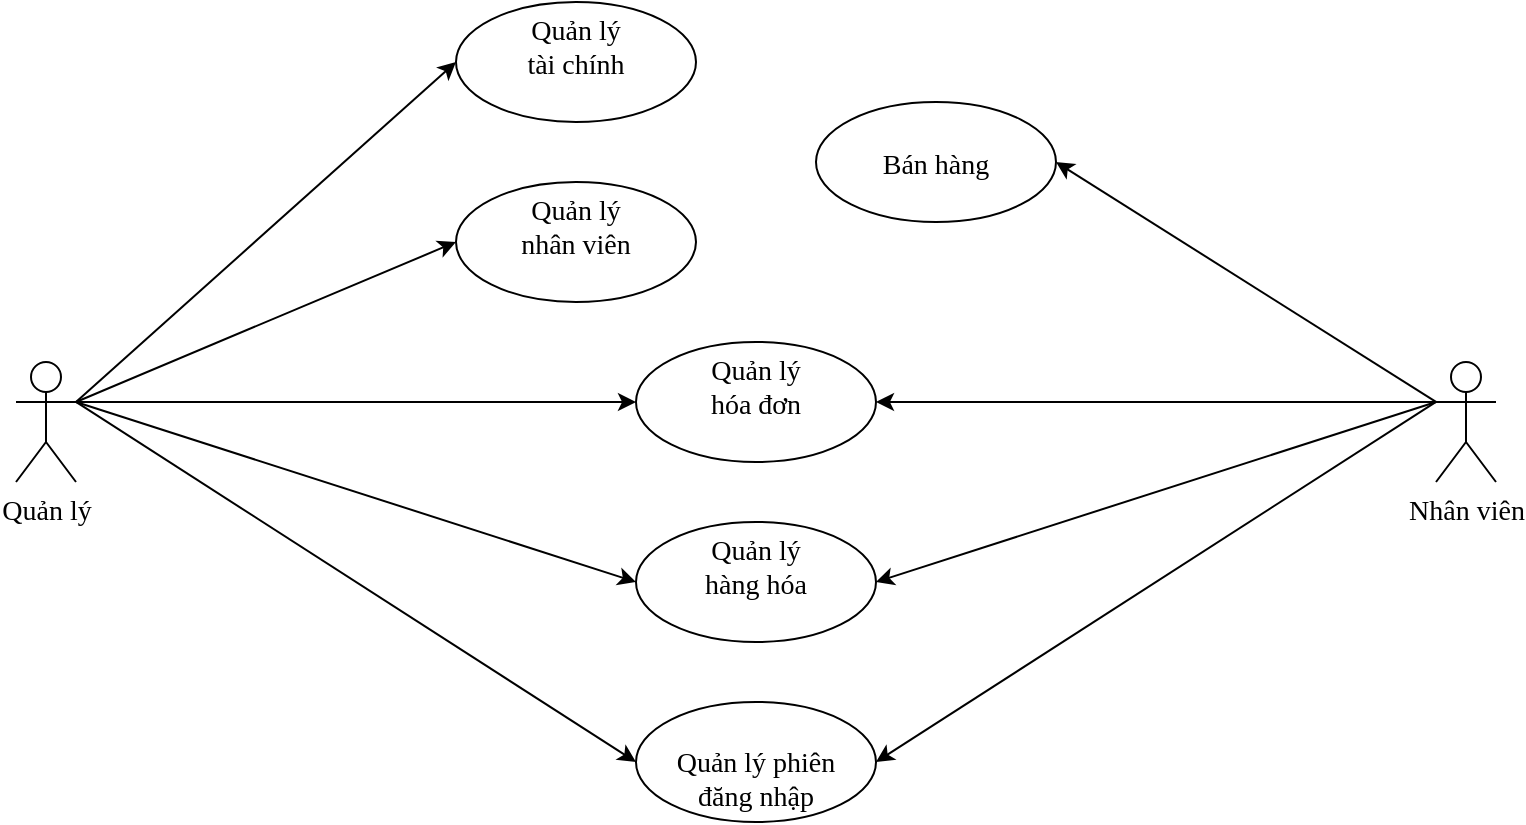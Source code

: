 <mxfile version="24.3.1" type="github" pages="7">
  <diagram id="5OeEsbHkJJ296qzPiqTJ" name="Use case Tổng quát">
    <mxGraphModel dx="954" dy="1040" grid="0" gridSize="10" guides="1" tooltips="1" connect="1" arrows="1" fold="1" page="0" pageScale="1" pageWidth="827" pageHeight="1169" math="0" shadow="0">
      <root>
        <mxCell id="0" />
        <mxCell id="1" parent="0" />
        <mxCell id="Zg1rHyeSNmzAEqDUTY2M-1" value="&lt;br style=&quot;font-size: 14px;&quot;&gt;Quản lý phiên&lt;br style=&quot;font-size: 14px;&quot;&gt;đăng nhập" style="ellipse;whiteSpace=wrap;html=1;fontSize=14;fontFamily=Times New Roman;verticalAlign=top;strokeWidth=1;align=center;spacingTop=-1;" vertex="1" parent="1">
          <mxGeometry x="320" y="80" width="120" height="60" as="geometry" />
        </mxCell>
        <mxCell id="Zg1rHyeSNmzAEqDUTY2M-2" value="Quản lý&lt;br style=&quot;font-size: 14px;&quot;&gt;" style="shape=umlActor;verticalLabelPosition=bottom;verticalAlign=top;html=1;outlineConnect=0;fontFamily=Times New Roman;fontSize=14;strokeWidth=1;" vertex="1" parent="1">
          <mxGeometry x="10" y="-90" width="30" height="60" as="geometry" />
        </mxCell>
        <mxCell id="Zg1rHyeSNmzAEqDUTY2M-3" value="Quản lý&lt;br style=&quot;font-size: 14px;&quot;&gt;nhân viên" style="ellipse;whiteSpace=wrap;html=1;fontSize=14;fontFamily=Times New Roman;verticalAlign=top;strokeWidth=1;" vertex="1" parent="1">
          <mxGeometry x="230" y="-180" width="120" height="60" as="geometry" />
        </mxCell>
        <mxCell id="Zg1rHyeSNmzAEqDUTY2M-4" value="Quản lý&lt;br style=&quot;font-size: 14px;&quot;&gt;hàng hóa" style="ellipse;whiteSpace=wrap;html=1;fontSize=14;fontFamily=Times New Roman;verticalAlign=top;strokeWidth=1;" vertex="1" parent="1">
          <mxGeometry x="320" y="-10" width="120" height="60" as="geometry" />
        </mxCell>
        <mxCell id="Zg1rHyeSNmzAEqDUTY2M-5" value="Nhân viên" style="shape=umlActor;verticalLabelPosition=bottom;verticalAlign=top;html=1;outlineConnect=0;fontFamily=Times New Roman;fontSize=14;strokeWidth=1;" vertex="1" parent="1">
          <mxGeometry x="720" y="-90" width="30" height="60" as="geometry" />
        </mxCell>
        <mxCell id="Zg1rHyeSNmzAEqDUTY2M-6" value="Quản lý&lt;br style=&quot;font-size: 14px;&quot;&gt;tài chính&lt;br style=&quot;font-size: 14px;&quot;&gt;" style="ellipse;whiteSpace=wrap;html=1;fontSize=14;fontFamily=Times New Roman;verticalAlign=top;strokeWidth=1;" vertex="1" parent="1">
          <mxGeometry x="230" y="-270" width="120" height="60" as="geometry" />
        </mxCell>
        <mxCell id="Zg1rHyeSNmzAEqDUTY2M-7" value="Quản lý &lt;br style=&quot;font-size: 14px;&quot;&gt;hóa đơn" style="ellipse;whiteSpace=wrap;html=1;fontSize=14;fontFamily=Times New Roman;verticalAlign=top;strokeWidth=1;" vertex="1" parent="1">
          <mxGeometry x="320" y="-100" width="120" height="60" as="geometry" />
        </mxCell>
        <mxCell id="Zg1rHyeSNmzAEqDUTY2M-8" value="&lt;br style=&quot;font-size: 14px;&quot;&gt;Bán hàng&lt;br style=&quot;font-size: 14px;&quot;&gt;" style="ellipse;whiteSpace=wrap;html=1;fontSize=14;fontFamily=Times New Roman;verticalAlign=top;strokeWidth=1;" vertex="1" parent="1">
          <mxGeometry x="410" y="-220" width="120" height="60" as="geometry" />
        </mxCell>
        <mxCell id="Zg1rHyeSNmzAEqDUTY2M-9" value="" style="endArrow=classic;html=1;rounded=0;fontSize=14;strokeWidth=1;exitX=1;exitY=0.333;exitDx=0;exitDy=0;exitPerimeter=0;entryX=0;entryY=0.5;entryDx=0;entryDy=0;" edge="1" parent="1" source="Zg1rHyeSNmzAEqDUTY2M-2" target="Zg1rHyeSNmzAEqDUTY2M-1">
          <mxGeometry width="50" height="50" relative="1" as="geometry">
            <mxPoint x="510" y="-40" as="sourcePoint" />
            <mxPoint x="560" y="-90" as="targetPoint" />
          </mxGeometry>
        </mxCell>
        <mxCell id="Zg1rHyeSNmzAEqDUTY2M-10" value="" style="endArrow=classic;html=1;rounded=0;fontSize=14;strokeWidth=1;exitX=1;exitY=0.333;exitDx=0;exitDy=0;exitPerimeter=0;entryX=0;entryY=0.5;entryDx=0;entryDy=0;" edge="1" parent="1" source="Zg1rHyeSNmzAEqDUTY2M-2" target="Zg1rHyeSNmzAEqDUTY2M-4">
          <mxGeometry width="50" height="50" relative="1" as="geometry">
            <mxPoint x="510" y="-40" as="sourcePoint" />
            <mxPoint x="560" y="-90" as="targetPoint" />
          </mxGeometry>
        </mxCell>
        <mxCell id="Zg1rHyeSNmzAEqDUTY2M-11" value="" style="endArrow=classic;html=1;rounded=0;fontSize=14;strokeWidth=1;entryX=0;entryY=0.5;entryDx=0;entryDy=0;exitX=1;exitY=0.333;exitDx=0;exitDy=0;exitPerimeter=0;" edge="1" parent="1" source="Zg1rHyeSNmzAEqDUTY2M-2" target="Zg1rHyeSNmzAEqDUTY2M-7">
          <mxGeometry width="50" height="50" relative="1" as="geometry">
            <mxPoint x="120" y="-110" as="sourcePoint" />
            <mxPoint x="330.0" y="20" as="targetPoint" />
          </mxGeometry>
        </mxCell>
        <mxCell id="Zg1rHyeSNmzAEqDUTY2M-12" value="" style="endArrow=classic;html=1;rounded=0;fontSize=14;strokeWidth=1;entryX=0;entryY=0.5;entryDx=0;entryDy=0;exitX=1;exitY=0.333;exitDx=0;exitDy=0;exitPerimeter=0;" edge="1" parent="1" source="Zg1rHyeSNmzAEqDUTY2M-2" target="Zg1rHyeSNmzAEqDUTY2M-3">
          <mxGeometry width="50" height="50" relative="1" as="geometry">
            <mxPoint x="160" y="-170" as="sourcePoint" />
            <mxPoint x="330.0" y="-60" as="targetPoint" />
          </mxGeometry>
        </mxCell>
        <mxCell id="Zg1rHyeSNmzAEqDUTY2M-13" value="" style="endArrow=classic;html=1;rounded=0;fontSize=14;strokeWidth=1;entryX=0;entryY=0.5;entryDx=0;entryDy=0;exitX=1;exitY=0.333;exitDx=0;exitDy=0;exitPerimeter=0;" edge="1" parent="1" source="Zg1rHyeSNmzAEqDUTY2M-2" target="Zg1rHyeSNmzAEqDUTY2M-6">
          <mxGeometry width="50" height="50" relative="1" as="geometry">
            <mxPoint x="100" y="-70" as="sourcePoint" />
            <mxPoint x="340.0" y="-50" as="targetPoint" />
          </mxGeometry>
        </mxCell>
        <mxCell id="Zg1rHyeSNmzAEqDUTY2M-14" value="" style="endArrow=classic;html=1;rounded=0;fontSize=14;strokeWidth=1;entryX=1;entryY=0.5;entryDx=0;entryDy=0;exitX=0;exitY=0.333;exitDx=0;exitDy=0;exitPerimeter=0;" edge="1" parent="1" source="Zg1rHyeSNmzAEqDUTY2M-5" target="Zg1rHyeSNmzAEqDUTY2M-1">
          <mxGeometry width="50" height="50" relative="1" as="geometry">
            <mxPoint x="510" y="-40" as="sourcePoint" />
            <mxPoint x="560" y="-90" as="targetPoint" />
          </mxGeometry>
        </mxCell>
        <mxCell id="Zg1rHyeSNmzAEqDUTY2M-15" value="" style="endArrow=classic;html=1;rounded=0;fontSize=14;strokeWidth=1;entryX=1;entryY=0.5;entryDx=0;entryDy=0;exitX=0;exitY=0.333;exitDx=0;exitDy=0;exitPerimeter=0;" edge="1" parent="1" source="Zg1rHyeSNmzAEqDUTY2M-5" target="Zg1rHyeSNmzAEqDUTY2M-4">
          <mxGeometry width="50" height="50" relative="1" as="geometry">
            <mxPoint x="120" y="-50" as="sourcePoint" />
            <mxPoint x="360.0" y="-30" as="targetPoint" />
          </mxGeometry>
        </mxCell>
        <mxCell id="Zg1rHyeSNmzAEqDUTY2M-16" value="" style="endArrow=classic;html=1;rounded=0;fontSize=14;strokeWidth=1;entryX=1;entryY=0.5;entryDx=0;entryDy=0;exitX=0;exitY=0.333;exitDx=0;exitDy=0;exitPerimeter=0;" edge="1" parent="1" source="Zg1rHyeSNmzAEqDUTY2M-5" target="Zg1rHyeSNmzAEqDUTY2M-7">
          <mxGeometry width="50" height="50" relative="1" as="geometry">
            <mxPoint x="130" y="-40" as="sourcePoint" />
            <mxPoint x="370.0" y="-20" as="targetPoint" />
          </mxGeometry>
        </mxCell>
        <mxCell id="Zg1rHyeSNmzAEqDUTY2M-17" value="" style="endArrow=classic;html=1;rounded=0;fontSize=14;strokeWidth=1;entryX=1;entryY=0.5;entryDx=0;entryDy=0;exitX=0;exitY=0.333;exitDx=0;exitDy=0;exitPerimeter=0;" edge="1" parent="1" source="Zg1rHyeSNmzAEqDUTY2M-5" target="Zg1rHyeSNmzAEqDUTY2M-8">
          <mxGeometry width="50" height="50" relative="1" as="geometry">
            <mxPoint x="140" y="-30" as="sourcePoint" />
            <mxPoint x="380.0" y="-10" as="targetPoint" />
          </mxGeometry>
        </mxCell>
      </root>
    </mxGraphModel>
  </diagram>
  <diagram name="usecase đăng nhập" id="J5ofeO4W4WTgCNZOi133">
    <mxGraphModel dx="954" dy="640" grid="0" gridSize="10" guides="1" tooltips="1" connect="1" arrows="1" fold="1" page="0" pageScale="1" pageWidth="827" pageHeight="1169" math="0" shadow="0">
      <root>
        <mxCell id="0" />
        <mxCell id="1" parent="0" />
        <mxCell id="liZM-SsBKkkCHfajtKRv-1" style="edgeStyle=orthogonalEdgeStyle;rounded=0;orthogonalLoop=1;jettySize=auto;html=1;entryX=0;entryY=0.5;entryDx=0;entryDy=0;" edge="1" parent="1" source="liZM-SsBKkkCHfajtKRv-2" target="liZM-SsBKkkCHfajtKRv-6">
          <mxGeometry relative="1" as="geometry" />
        </mxCell>
        <mxCell id="liZM-SsBKkkCHfajtKRv-2" value="Nhân viên" style="shape=umlActor;verticalLabelPosition=bottom;verticalAlign=top;html=1;outlineConnect=0;" vertex="1" parent="1">
          <mxGeometry x="150" y="40" width="30" height="60" as="geometry" />
        </mxCell>
        <mxCell id="liZM-SsBKkkCHfajtKRv-3" style="edgeStyle=orthogonalEdgeStyle;rounded=0;orthogonalLoop=1;jettySize=auto;html=1;entryX=0;entryY=0.5;entryDx=0;entryDy=0;" edge="1" parent="1" source="liZM-SsBKkkCHfajtKRv-4" target="liZM-SsBKkkCHfajtKRv-5">
          <mxGeometry relative="1" as="geometry" />
        </mxCell>
        <mxCell id="liZM-SsBKkkCHfajtKRv-4" value="Quản lý" style="shape=umlActor;verticalLabelPosition=bottom;verticalAlign=top;html=1;outlineConnect=0;" vertex="1" parent="1">
          <mxGeometry x="150" y="170" width="30" height="60" as="geometry" />
        </mxCell>
        <mxCell id="liZM-SsBKkkCHfajtKRv-5" value="&lt;br&gt;Đăng nhập" style="ellipse;whiteSpace=wrap;html=1;verticalAlign=top;" vertex="1" parent="1">
          <mxGeometry x="425" y="170" width="120" height="60" as="geometry" />
        </mxCell>
        <mxCell id="liZM-SsBKkkCHfajtKRv-6" value="&lt;br&gt;Đăng xuất" style="ellipse;whiteSpace=wrap;html=1;verticalAlign=top;" vertex="1" parent="1">
          <mxGeometry x="425" y="40" width="120" height="60" as="geometry" />
        </mxCell>
        <mxCell id="liZM-SsBKkkCHfajtKRv-7" value="" style="endArrow=open;endFill=1;endSize=12;html=1;rounded=0;entryX=0;entryY=0.5;entryDx=0;entryDy=0;" edge="1" parent="1" target="liZM-SsBKkkCHfajtKRv-6">
          <mxGeometry width="160" relative="1" as="geometry">
            <mxPoint x="180" y="200" as="sourcePoint" />
            <mxPoint x="500" y="290" as="targetPoint" />
          </mxGeometry>
        </mxCell>
        <mxCell id="liZM-SsBKkkCHfajtKRv-8" value="" style="endArrow=open;endFill=1;endSize=12;html=1;rounded=0;entryX=0;entryY=0.5;entryDx=0;entryDy=0;" edge="1" parent="1" target="liZM-SsBKkkCHfajtKRv-5">
          <mxGeometry width="160" relative="1" as="geometry">
            <mxPoint x="180" y="70" as="sourcePoint" />
            <mxPoint x="500" y="290" as="targetPoint" />
          </mxGeometry>
        </mxCell>
      </root>
    </mxGraphModel>
  </diagram>
  <diagram id="H83PuLndvgG9527dxFOh" name="Use case quản lý nhân viên">
    <mxGraphModel dx="954" dy="640" grid="0" gridSize="10" guides="1" tooltips="1" connect="1" arrows="1" fold="1" page="0" pageScale="1" pageWidth="827" pageHeight="1169" math="0" shadow="0">
      <root>
        <mxCell id="0" />
        <mxCell id="1" parent="0" />
        <mxCell id="HDXBAJgAg0gskHYHHkbr-1" value="" style="edgeStyle=orthogonalEdgeStyle;rounded=0;orthogonalLoop=1;jettySize=auto;html=1;" edge="1" parent="1" source="HDXBAJgAg0gskHYHHkbr-2" target="HDXBAJgAg0gskHYHHkbr-3">
          <mxGeometry relative="1" as="geometry" />
        </mxCell>
        <mxCell id="HDXBAJgAg0gskHYHHkbr-2" value="Quản lý" style="shape=umlActor;verticalLabelPosition=bottom;verticalAlign=top;html=1;outlineConnect=0;" vertex="1" parent="1">
          <mxGeometry x="160" y="160" width="30" height="60" as="geometry" />
        </mxCell>
        <mxCell id="HDXBAJgAg0gskHYHHkbr-3" value="&lt;br&gt;Quản lý&lt;br&gt;nhân viên" style="ellipse;whiteSpace=wrap;html=1;verticalAlign=top;" vertex="1" parent="1">
          <mxGeometry x="330" y="160" width="120" height="60" as="geometry" />
        </mxCell>
        <mxCell id="HDXBAJgAg0gskHYHHkbr-4" value="&lt;br&gt;Thêm nhân viên" style="ellipse;whiteSpace=wrap;html=1;verticalAlign=top;" vertex="1" parent="1">
          <mxGeometry x="330" y="290" width="120" height="60" as="geometry" />
        </mxCell>
        <mxCell id="HDXBAJgAg0gskHYHHkbr-5" value="&lt;br&gt;Sửa thông tin&lt;br&gt;nhân viên" style="ellipse;whiteSpace=wrap;html=1;verticalAlign=top;" vertex="1" parent="1">
          <mxGeometry x="520" y="160" width="120" height="60" as="geometry" />
        </mxCell>
        <mxCell id="HDXBAJgAg0gskHYHHkbr-6" value="&lt;br&gt;Xem danh sách&lt;br&gt;nhân viên" style="ellipse;whiteSpace=wrap;html=1;verticalAlign=top;" vertex="1" parent="1">
          <mxGeometry x="330" y="10" width="120" height="60" as="geometry" />
        </mxCell>
        <mxCell id="HDXBAJgAg0gskHYHHkbr-7" style="edgeStyle=orthogonalEdgeStyle;rounded=0;orthogonalLoop=1;jettySize=auto;html=1;" edge="1" parent="1" source="HDXBAJgAg0gskHYHHkbr-8" target="HDXBAJgAg0gskHYHHkbr-6">
          <mxGeometry relative="1" as="geometry" />
        </mxCell>
        <mxCell id="HDXBAJgAg0gskHYHHkbr-8" value="Nhân Viên" style="shape=umlActor;verticalLabelPosition=bottom;verticalAlign=top;html=1;outlineConnect=0;" vertex="1" parent="1">
          <mxGeometry x="160" y="10" width="30" height="60" as="geometry" />
        </mxCell>
        <mxCell id="HDXBAJgAg0gskHYHHkbr-9" value="" style="endArrow=block;dashed=1;endFill=0;endSize=12;html=1;rounded=0;exitX=0.5;exitY=0;exitDx=0;exitDy=0;entryX=0.5;entryY=1;entryDx=0;entryDy=0;" edge="1" parent="1" source="HDXBAJgAg0gskHYHHkbr-4" target="HDXBAJgAg0gskHYHHkbr-3">
          <mxGeometry width="160" relative="1" as="geometry">
            <mxPoint x="340" y="580" as="sourcePoint" />
            <mxPoint x="390" y="450" as="targetPoint" />
          </mxGeometry>
        </mxCell>
        <mxCell id="HDXBAJgAg0gskHYHHkbr-10" value="Extends" style="edgeLabel;html=1;align=center;verticalAlign=middle;resizable=0;points=[];" vertex="1" connectable="0" parent="HDXBAJgAg0gskHYHHkbr-9">
          <mxGeometry x="0.279" relative="1" as="geometry">
            <mxPoint y="15" as="offset" />
          </mxGeometry>
        </mxCell>
        <mxCell id="HDXBAJgAg0gskHYHHkbr-11" value="" style="endArrow=block;dashed=1;endFill=0;endSize=12;html=1;rounded=0;exitX=0;exitY=0.5;exitDx=0;exitDy=0;entryX=1;entryY=0.5;entryDx=0;entryDy=0;" edge="1" parent="1" source="HDXBAJgAg0gskHYHHkbr-5" target="HDXBAJgAg0gskHYHHkbr-3">
          <mxGeometry width="160" relative="1" as="geometry">
            <mxPoint x="477.574" y="71.213" as="sourcePoint" />
            <mxPoint x="442.426" y="178.787" as="targetPoint" />
          </mxGeometry>
        </mxCell>
        <mxCell id="HDXBAJgAg0gskHYHHkbr-12" value="Extends" style="edgeLabel;html=1;align=center;verticalAlign=middle;resizable=0;points=[];" vertex="1" connectable="0" parent="HDXBAJgAg0gskHYHHkbr-11">
          <mxGeometry x="0.279" relative="1" as="geometry">
            <mxPoint x="20" as="offset" />
          </mxGeometry>
        </mxCell>
        <mxCell id="HDXBAJgAg0gskHYHHkbr-13" value="" style="endArrow=block;dashed=1;endFill=0;endSize=12;html=1;rounded=0;exitX=0.5;exitY=1;exitDx=0;exitDy=0;entryX=0.5;entryY=0;entryDx=0;entryDy=0;" edge="1" parent="1" source="HDXBAJgAg0gskHYHHkbr-6" target="HDXBAJgAg0gskHYHHkbr-3">
          <mxGeometry width="160" relative="1" as="geometry">
            <mxPoint x="487.574" y="-248.787" as="sourcePoint" />
            <mxPoint x="390" y="-110" as="targetPoint" />
          </mxGeometry>
        </mxCell>
        <mxCell id="HDXBAJgAg0gskHYHHkbr-14" value="Extends" style="edgeLabel;html=1;align=center;verticalAlign=middle;resizable=0;points=[];" vertex="1" connectable="0" parent="HDXBAJgAg0gskHYHHkbr-13">
          <mxGeometry x="0.279" relative="1" as="geometry">
            <mxPoint y="-18" as="offset" />
          </mxGeometry>
        </mxCell>
        <mxCell id="HDXBAJgAg0gskHYHHkbr-15" value="&lt;br&gt;Sa thải nhân viên" style="ellipse;whiteSpace=wrap;html=1;verticalAlign=top;" vertex="1" parent="1">
          <mxGeometry x="710" y="160" width="120" height="60" as="geometry" />
        </mxCell>
        <mxCell id="HDXBAJgAg0gskHYHHkbr-16" value="" style="endArrow=block;dashed=1;endFill=0;endSize=12;html=1;rounded=0;exitX=0;exitY=0.5;exitDx=0;exitDy=0;entryX=1;entryY=0.5;entryDx=0;entryDy=0;" edge="1" parent="1" source="HDXBAJgAg0gskHYHHkbr-15" target="HDXBAJgAg0gskHYHHkbr-5">
          <mxGeometry width="160" relative="1" as="geometry">
            <mxPoint x="727.574" y="1.213" as="sourcePoint" />
            <mxPoint x="660" y="170" as="targetPoint" />
          </mxGeometry>
        </mxCell>
        <mxCell id="HDXBAJgAg0gskHYHHkbr-17" value="Extends" style="edgeLabel;html=1;align=center;verticalAlign=middle;resizable=0;points=[];" vertex="1" connectable="0" parent="HDXBAJgAg0gskHYHHkbr-16">
          <mxGeometry x="0.279" relative="1" as="geometry">
            <mxPoint x="15" as="offset" />
          </mxGeometry>
        </mxCell>
        <mxCell id="HDXBAJgAg0gskHYHHkbr-18" value="&lt;br&gt;Xem thông tin nhân viên" style="ellipse;whiteSpace=wrap;html=1;verticalAlign=top;" vertex="1" parent="1">
          <mxGeometry x="520" y="10" width="120" height="60" as="geometry" />
        </mxCell>
        <mxCell id="HDXBAJgAg0gskHYHHkbr-19" value="" style="endArrow=block;dashed=1;endFill=0;endSize=12;html=1;rounded=0;exitX=0;exitY=0.5;exitDx=0;exitDy=0;entryX=1;entryY=0.5;entryDx=0;entryDy=0;" edge="1" parent="1" source="HDXBAJgAg0gskHYHHkbr-18" target="HDXBAJgAg0gskHYHHkbr-6">
          <mxGeometry width="160" relative="1" as="geometry">
            <mxPoint x="617.574" y="-78.787" as="sourcePoint" />
            <mxPoint x="520" y="60" as="targetPoint" />
          </mxGeometry>
        </mxCell>
        <mxCell id="HDXBAJgAg0gskHYHHkbr-20" value="Extends" style="edgeLabel;html=1;align=center;verticalAlign=middle;resizable=0;points=[];" vertex="1" connectable="0" parent="HDXBAJgAg0gskHYHHkbr-19">
          <mxGeometry x="0.279" relative="1" as="geometry">
            <mxPoint x="15" as="offset" />
          </mxGeometry>
        </mxCell>
        <mxCell id="HDXBAJgAg0gskHYHHkbr-21" value="" style="endArrow=block;dashed=1;endFill=0;endSize=12;html=1;rounded=0;fontSize=14;entryX=0.5;entryY=1;entryDx=0;entryDy=0;exitX=0.5;exitY=0;exitDx=0;exitDy=0;" edge="1" parent="1" source="HDXBAJgAg0gskHYHHkbr-22" target="HDXBAJgAg0gskHYHHkbr-5">
          <mxGeometry width="160" relative="1" as="geometry">
            <mxPoint x="520" y="280" as="sourcePoint" />
            <mxPoint x="500" y="290" as="targetPoint" />
          </mxGeometry>
        </mxCell>
        <mxCell id="HDXBAJgAg0gskHYHHkbr-22" value="&lt;br&gt;Sửa thông tin&lt;br&gt;đăng nhập" style="ellipse;whiteSpace=wrap;html=1;verticalAlign=top;" vertex="1" parent="1">
          <mxGeometry x="520" y="290" width="120" height="60" as="geometry" />
        </mxCell>
        <mxCell id="HDXBAJgAg0gskHYHHkbr-23" value="Extends" style="edgeLabel;html=1;align=center;verticalAlign=middle;resizable=0;points=[];" vertex="1" connectable="0" parent="1">
          <mxGeometry x="490" y="260" as="geometry">
            <mxPoint x="86" y="-3" as="offset" />
          </mxGeometry>
        </mxCell>
      </root>
    </mxGraphModel>
  </diagram>
  <diagram id="6hskeE5C1Kta3vWvaLKO" name="use case bán hàng">
    <mxGraphModel dx="954" dy="1040" grid="0" gridSize="10" guides="1" tooltips="1" connect="1" arrows="1" fold="1" page="0" pageScale="1" pageWidth="827" pageHeight="1169" math="0" shadow="0">
      <root>
        <mxCell id="0" />
        <mxCell id="1" parent="0" />
        <mxCell id="ZVoYcP3w5Ckm8mqL0oFL-1" value="" style="edgeStyle=orthogonalEdgeStyle;rounded=0;orthogonalLoop=1;jettySize=auto;html=1;" edge="1" parent="1" source="ZVoYcP3w5Ckm8mqL0oFL-2" target="ZVoYcP3w5Ckm8mqL0oFL-3">
          <mxGeometry relative="1" as="geometry" />
        </mxCell>
        <mxCell id="ZVoYcP3w5Ckm8mqL0oFL-2" value="Nhân viên" style="shape=umlActor;verticalLabelPosition=bottom;verticalAlign=top;html=1;outlineConnect=0;" vertex="1" parent="1">
          <mxGeometry x="160" y="150" width="30" height="60" as="geometry" />
        </mxCell>
        <mxCell id="ZVoYcP3w5Ckm8mqL0oFL-3" value="&lt;br&gt;Bán hàng" style="ellipse;whiteSpace=wrap;html=1;verticalAlign=top;" vertex="1" parent="1">
          <mxGeometry x="330" y="150" width="120" height="60" as="geometry" />
        </mxCell>
        <mxCell id="ZVoYcP3w5Ckm8mqL0oFL-4" value="&lt;br&gt;In hóa đơn" style="ellipse;whiteSpace=wrap;html=1;verticalAlign=top;" vertex="1" parent="1">
          <mxGeometry x="570" y="150" width="120" height="60" as="geometry" />
        </mxCell>
        <mxCell id="ZVoYcP3w5Ckm8mqL0oFL-5" value="" style="endArrow=block;dashed=1;endFill=0;endSize=12;html=1;rounded=0;entryX=0;entryY=0.5;entryDx=0;entryDy=0;exitX=1;exitY=0.5;exitDx=0;exitDy=0;" edge="1" parent="1" source="ZVoYcP3w5Ckm8mqL0oFL-3" target="ZVoYcP3w5Ckm8mqL0oFL-4">
          <mxGeometry width="160" relative="1" as="geometry">
            <mxPoint x="340" y="290" as="sourcePoint" />
            <mxPoint x="500" y="290" as="targetPoint" />
          </mxGeometry>
        </mxCell>
        <mxCell id="ZVoYcP3w5Ckm8mqL0oFL-6" value="Include" style="edgeLabel;html=1;align=center;verticalAlign=middle;resizable=0;points=[];" vertex="1" connectable="0" parent="ZVoYcP3w5Ckm8mqL0oFL-5">
          <mxGeometry x="-0.357" y="3" relative="1" as="geometry">
            <mxPoint x="14" y="3" as="offset" />
          </mxGeometry>
        </mxCell>
        <mxCell id="ZVoYcP3w5Ckm8mqL0oFL-7" value="&lt;br&gt;Tìm kiếm sản phẩm" style="ellipse;whiteSpace=wrap;html=1;verticalAlign=top;" vertex="1" parent="1">
          <mxGeometry x="440" y="330" width="120" height="60" as="geometry" />
        </mxCell>
        <mxCell id="ZVoYcP3w5Ckm8mqL0oFL-8" value="" style="endArrow=block;dashed=1;endFill=0;endSize=12;html=1;rounded=0;entryX=0.5;entryY=1;entryDx=0;entryDy=0;" edge="1" parent="1" source="ZVoYcP3w5Ckm8mqL0oFL-7" target="ZVoYcP3w5Ckm8mqL0oFL-3">
          <mxGeometry width="160" relative="1" as="geometry">
            <mxPoint x="340" y="290" as="sourcePoint" />
            <mxPoint x="500" y="290" as="targetPoint" />
          </mxGeometry>
        </mxCell>
        <mxCell id="ZVoYcP3w5Ckm8mqL0oFL-9" value="Extends" style="edgeLabel;html=1;align=center;verticalAlign=middle;resizable=0;points=[];" vertex="1" connectable="0" parent="ZVoYcP3w5Ckm8mqL0oFL-8">
          <mxGeometry x="-0.314" relative="1" as="geometry">
            <mxPoint x="-16" y="-6" as="offset" />
          </mxGeometry>
        </mxCell>
        <mxCell id="ZVoYcP3w5Ckm8mqL0oFL-10" value="&lt;br&gt;Tạo hóa đơn" style="ellipse;whiteSpace=wrap;html=1;verticalAlign=top;" vertex="1" parent="1">
          <mxGeometry x="440" y="-30" width="120" height="60" as="geometry" />
        </mxCell>
        <mxCell id="ZVoYcP3w5Ckm8mqL0oFL-11" value="" style="endArrow=block;dashed=1;endFill=0;endSize=12;html=1;rounded=0;entryX=0;entryY=1;entryDx=0;entryDy=0;exitX=0.5;exitY=0;exitDx=0;exitDy=0;" edge="1" parent="1" source="ZVoYcP3w5Ckm8mqL0oFL-3" target="ZVoYcP3w5Ckm8mqL0oFL-10">
          <mxGeometry width="160" relative="1" as="geometry">
            <mxPoint x="460" y="190" as="sourcePoint" />
            <mxPoint x="510" y="300" as="targetPoint" />
          </mxGeometry>
        </mxCell>
        <mxCell id="ZVoYcP3w5Ckm8mqL0oFL-12" value="Include" style="edgeLabel;html=1;align=center;verticalAlign=middle;resizable=0;points=[];" vertex="1" connectable="0" parent="ZVoYcP3w5Ckm8mqL0oFL-11">
          <mxGeometry x="-0.357" y="3" relative="1" as="geometry">
            <mxPoint x="10" y="-11" as="offset" />
          </mxGeometry>
        </mxCell>
        <mxCell id="ZVoYcP3w5Ckm8mqL0oFL-13" value="&lt;br&gt;Thêm thuốc vào&lt;br&gt;hóa đơn" style="ellipse;whiteSpace=wrap;html=1;verticalAlign=top;" vertex="1" parent="1">
          <mxGeometry x="570" y="30" width="120" height="60" as="geometry" />
        </mxCell>
        <mxCell id="ZVoYcP3w5Ckm8mqL0oFL-14" value="" style="endArrow=block;dashed=1;endFill=0;endSize=12;html=1;rounded=0;exitX=1;exitY=0;exitDx=0;exitDy=0;entryX=0;entryY=1;entryDx=0;entryDy=0;" edge="1" parent="1" source="ZVoYcP3w5Ckm8mqL0oFL-3" target="ZVoYcP3w5Ckm8mqL0oFL-13">
          <mxGeometry width="160" relative="1" as="geometry">
            <mxPoint x="460" y="190" as="sourcePoint" />
            <mxPoint x="640" y="190" as="targetPoint" />
          </mxGeometry>
        </mxCell>
        <mxCell id="ZVoYcP3w5Ckm8mqL0oFL-15" value="Include" style="edgeLabel;html=1;align=center;verticalAlign=middle;resizable=0;points=[];" vertex="1" connectable="0" parent="ZVoYcP3w5Ckm8mqL0oFL-14">
          <mxGeometry x="-0.357" y="3" relative="1" as="geometry">
            <mxPoint x="14" y="3" as="offset" />
          </mxGeometry>
        </mxCell>
        <mxCell id="ZVoYcP3w5Ckm8mqL0oFL-16" value="&lt;br&gt;Nhập số lượng" style="ellipse;whiteSpace=wrap;html=1;verticalAlign=top;" vertex="1" parent="1">
          <mxGeometry x="780" y="30" width="120" height="60" as="geometry" />
        </mxCell>
        <mxCell id="ZVoYcP3w5Ckm8mqL0oFL-17" value="" style="endArrow=block;dashed=1;endFill=0;endSize=12;html=1;rounded=0;entryX=0;entryY=0.5;entryDx=0;entryDy=0;exitX=1;exitY=0.5;exitDx=0;exitDy=0;" edge="1" parent="1" source="ZVoYcP3w5Ckm8mqL0oFL-13" target="ZVoYcP3w5Ckm8mqL0oFL-16">
          <mxGeometry width="160" relative="1" as="geometry">
            <mxPoint x="430" y="130" as="sourcePoint" />
            <mxPoint x="590" y="130" as="targetPoint" />
          </mxGeometry>
        </mxCell>
        <mxCell id="ZVoYcP3w5Ckm8mqL0oFL-18" value="Include" style="edgeLabel;html=1;align=center;verticalAlign=middle;resizable=0;points=[];" vertex="1" connectable="0" parent="ZVoYcP3w5Ckm8mqL0oFL-17">
          <mxGeometry x="-0.477" relative="1" as="geometry">
            <mxPoint x="16" as="offset" />
          </mxGeometry>
        </mxCell>
        <mxCell id="ZVoYcP3w5Ckm8mqL0oFL-19" value="&lt;br&gt;Nhập mã giảm giá" style="ellipse;whiteSpace=wrap;html=1;verticalAlign=top;" vertex="1" parent="1">
          <mxGeometry x="570" y="270" width="120" height="60" as="geometry" />
        </mxCell>
        <mxCell id="ZVoYcP3w5Ckm8mqL0oFL-20" value="" style="endArrow=block;dashed=1;endFill=0;endSize=12;html=1;rounded=0;entryX=1;entryY=1;entryDx=0;entryDy=0;exitX=0.083;exitY=0.167;exitDx=0;exitDy=0;exitPerimeter=0;" edge="1" parent="1" source="ZVoYcP3w5Ckm8mqL0oFL-19" target="ZVoYcP3w5Ckm8mqL0oFL-3">
          <mxGeometry width="160" relative="1" as="geometry">
            <mxPoint x="580" y="250" as="sourcePoint" />
            <mxPoint x="510" y="180" as="targetPoint" />
          </mxGeometry>
        </mxCell>
        <mxCell id="ZVoYcP3w5Ckm8mqL0oFL-21" value="Extends" style="edgeLabel;html=1;align=center;verticalAlign=middle;resizable=0;points=[];" vertex="1" connectable="0" parent="ZVoYcP3w5Ckm8mqL0oFL-20">
          <mxGeometry x="-0.314" relative="1" as="geometry">
            <mxPoint x="-16" y="-6" as="offset" />
          </mxGeometry>
        </mxCell>
        <mxCell id="ZVoYcP3w5Ckm8mqL0oFL-22" value="&lt;br&gt;Xác nhận đơn hàng" style="ellipse;whiteSpace=wrap;html=1;verticalAlign=top;" vertex="1" parent="1">
          <mxGeometry x="780" y="150" width="120" height="60" as="geometry" />
        </mxCell>
        <mxCell id="ZVoYcP3w5Ckm8mqL0oFL-23" value="" style="endArrow=block;dashed=1;endFill=0;endSize=12;html=1;rounded=0;entryX=0;entryY=0.5;entryDx=0;entryDy=0;exitX=1;exitY=0.5;exitDx=0;exitDy=0;" edge="1" parent="1" source="ZVoYcP3w5Ckm8mqL0oFL-4" target="ZVoYcP3w5Ckm8mqL0oFL-22">
          <mxGeometry width="160" relative="1" as="geometry">
            <mxPoint x="700" y="130" as="sourcePoint" />
            <mxPoint x="790" y="130" as="targetPoint" />
          </mxGeometry>
        </mxCell>
        <mxCell id="ZVoYcP3w5Ckm8mqL0oFL-24" value="Include" style="edgeLabel;html=1;align=center;verticalAlign=middle;resizable=0;points=[];" vertex="1" connectable="0" parent="ZVoYcP3w5Ckm8mqL0oFL-23">
          <mxGeometry x="-0.477" relative="1" as="geometry">
            <mxPoint x="16" as="offset" />
          </mxGeometry>
        </mxCell>
      </root>
    </mxGraphModel>
  </diagram>
  <diagram id="6QQQrI7b_Mzv8Mgtd0Lx" name="Use case quản lý sản phẩm">
    <mxGraphModel dx="954" dy="1040" grid="0" gridSize="10" guides="1" tooltips="1" connect="1" arrows="1" fold="1" page="0" pageScale="1" pageWidth="827" pageHeight="1169" math="0" shadow="0">
      <root>
        <mxCell id="0" />
        <mxCell id="1" parent="0" />
        <mxCell id="gk7YWEdeWVExDQiYg8l3-1" value="Nhân viên" style="shape=umlActor;verticalLabelPosition=bottom;verticalAlign=top;html=1;outlineConnect=0;" vertex="1" parent="1">
          <mxGeometry x="90" y="40" width="30" height="60" as="geometry" />
        </mxCell>
        <mxCell id="gk7YWEdeWVExDQiYg8l3-2" value="Quản lý" style="shape=umlActor;verticalLabelPosition=bottom;verticalAlign=top;html=1;outlineConnect=0;" vertex="1" parent="1">
          <mxGeometry x="90" y="220" width="30" height="60" as="geometry" />
        </mxCell>
        <mxCell id="gk7YWEdeWVExDQiYg8l3-3" value="&lt;br&gt;Tìm kiếm sản phẩm" style="ellipse;whiteSpace=wrap;html=1;verticalAlign=top;" vertex="1" parent="1">
          <mxGeometry x="260" y="-20" width="120" height="60" as="geometry" />
        </mxCell>
        <mxCell id="gk7YWEdeWVExDQiYg8l3-4" value="&lt;br&gt;Thống kê&lt;br&gt;tồn kho" style="ellipse;whiteSpace=wrap;html=1;verticalAlign=top;" vertex="1" parent="1">
          <mxGeometry x="430" width="120" height="60" as="geometry" />
        </mxCell>
        <mxCell id="gk7YWEdeWVExDQiYg8l3-5" value="&lt;br&gt;Xuất kho" style="ellipse;whiteSpace=wrap;html=1;verticalAlign=top;" vertex="1" parent="1">
          <mxGeometry x="260" y="280" width="120" height="60" as="geometry" />
        </mxCell>
        <mxCell id="gk7YWEdeWVExDQiYg8l3-6" value="&lt;br&gt;Quản lý sản phẩm" style="ellipse;whiteSpace=wrap;html=1;verticalAlign=top;" vertex="1" parent="1">
          <mxGeometry x="260" y="130" width="120" height="60" as="geometry" />
        </mxCell>
        <mxCell id="gk7YWEdeWVExDQiYg8l3-7" value="" style="endArrow=classic;html=1;rounded=0;entryX=0;entryY=0.5;entryDx=0;entryDy=0;exitX=0.5;exitY=0.5;exitDx=0;exitDy=0;exitPerimeter=0;" edge="1" parent="1" source="gk7YWEdeWVExDQiYg8l3-2" target="gk7YWEdeWVExDQiYg8l3-6">
          <mxGeometry width="50" height="50" relative="1" as="geometry">
            <mxPoint x="180" y="250" as="sourcePoint" />
            <mxPoint x="450" y="270" as="targetPoint" />
          </mxGeometry>
        </mxCell>
        <mxCell id="gk7YWEdeWVExDQiYg8l3-8" value="" style="endArrow=classic;html=1;rounded=0;entryX=0;entryY=0.5;entryDx=0;entryDy=0;exitX=0.5;exitY=0.5;exitDx=0;exitDy=0;exitPerimeter=0;" edge="1" parent="1" source="gk7YWEdeWVExDQiYg8l3-1" target="gk7YWEdeWVExDQiYg8l3-6">
          <mxGeometry width="50" height="50" relative="1" as="geometry">
            <mxPoint x="180" y="70" as="sourcePoint" />
            <mxPoint x="260" y="-20" as="targetPoint" />
          </mxGeometry>
        </mxCell>
        <mxCell id="gk7YWEdeWVExDQiYg8l3-9" value="" style="endArrow=block;dashed=1;endFill=0;endSize=12;html=1;rounded=0;entryX=0.5;entryY=0;entryDx=0;entryDy=0;exitX=0.5;exitY=1;exitDx=0;exitDy=0;" edge="1" parent="1" source="gk7YWEdeWVExDQiYg8l3-3" target="gk7YWEdeWVExDQiYg8l3-6">
          <mxGeometry width="160" relative="1" as="geometry">
            <mxPoint x="340" y="50" as="sourcePoint" />
            <mxPoint x="500" y="190" as="targetPoint" />
          </mxGeometry>
        </mxCell>
        <mxCell id="gk7YWEdeWVExDQiYg8l3-10" value="Extends" style="edgeLabel;html=1;align=center;verticalAlign=middle;resizable=0;points=[];" vertex="1" connectable="0" parent="gk7YWEdeWVExDQiYg8l3-9">
          <mxGeometry x="0.162" y="3" relative="1" as="geometry">
            <mxPoint x="1" as="offset" />
          </mxGeometry>
        </mxCell>
        <mxCell id="gk7YWEdeWVExDQiYg8l3-11" value="" style="endArrow=block;dashed=1;endFill=0;endSize=12;html=1;rounded=0;entryX=1;entryY=0;entryDx=0;entryDy=0;exitX=0;exitY=1;exitDx=0;exitDy=0;" edge="1" parent="1" source="gk7YWEdeWVExDQiYg8l3-4" target="gk7YWEdeWVExDQiYg8l3-6">
          <mxGeometry width="160" relative="1" as="geometry">
            <mxPoint x="480" y="90" as="sourcePoint" />
            <mxPoint x="410" y="180" as="targetPoint" />
          </mxGeometry>
        </mxCell>
        <mxCell id="gk7YWEdeWVExDQiYg8l3-12" value="Extends" style="edgeLabel;html=1;align=center;verticalAlign=middle;resizable=0;points=[];" vertex="1" connectable="0" parent="gk7YWEdeWVExDQiYg8l3-11">
          <mxGeometry x="0.162" y="3" relative="1" as="geometry">
            <mxPoint x="1" as="offset" />
          </mxGeometry>
        </mxCell>
        <mxCell id="gk7YWEdeWVExDQiYg8l3-13" value="" style="endArrow=block;dashed=1;endFill=0;endSize=12;html=1;rounded=0;exitX=0.5;exitY=0;exitDx=0;exitDy=0;entryX=0.5;entryY=1;entryDx=0;entryDy=0;" edge="1" parent="1" source="gk7YWEdeWVExDQiYg8l3-5" target="gk7YWEdeWVExDQiYg8l3-6">
          <mxGeometry width="160" relative="1" as="geometry">
            <mxPoint x="490" y="170" as="sourcePoint" />
            <mxPoint x="390" y="170" as="targetPoint" />
          </mxGeometry>
        </mxCell>
        <mxCell id="gk7YWEdeWVExDQiYg8l3-14" value="Extends" style="edgeLabel;html=1;align=center;verticalAlign=middle;resizable=0;points=[];" vertex="1" connectable="0" parent="gk7YWEdeWVExDQiYg8l3-13">
          <mxGeometry x="0.162" y="3" relative="1" as="geometry">
            <mxPoint x="1" as="offset" />
          </mxGeometry>
        </mxCell>
        <mxCell id="gk7YWEdeWVExDQiYg8l3-15" value="&lt;br&gt;Chỉnh sửa thông tin" style="ellipse;whiteSpace=wrap;html=1;verticalAlign=top;" vertex="1" parent="1">
          <mxGeometry x="520" y="130" width="120" height="60" as="geometry" />
        </mxCell>
        <mxCell id="gk7YWEdeWVExDQiYg8l3-16" value="" style="endArrow=block;dashed=1;endFill=0;endSize=12;html=1;rounded=0;exitX=0;exitY=0.5;exitDx=0;exitDy=0;entryX=1;entryY=0.5;entryDx=0;entryDy=0;" edge="1" parent="1" source="gk7YWEdeWVExDQiYg8l3-15" target="gk7YWEdeWVExDQiYg8l3-6">
          <mxGeometry width="160" relative="1" as="geometry">
            <mxPoint x="510" y="230" as="sourcePoint" />
            <mxPoint x="510" y="140" as="targetPoint" />
          </mxGeometry>
        </mxCell>
        <mxCell id="gk7YWEdeWVExDQiYg8l3-17" value="Extends" style="edgeLabel;html=1;align=center;verticalAlign=middle;resizable=0;points=[];" vertex="1" connectable="0" parent="gk7YWEdeWVExDQiYg8l3-16">
          <mxGeometry x="0.162" y="3" relative="1" as="geometry">
            <mxPoint x="21" y="-3" as="offset" />
          </mxGeometry>
        </mxCell>
        <mxCell id="gk7YWEdeWVExDQiYg8l3-18" value="&lt;br&gt;Nhập kho" style="ellipse;whiteSpace=wrap;html=1;verticalAlign=top;" vertex="1" parent="1">
          <mxGeometry x="430" y="250" width="120" height="60" as="geometry" />
        </mxCell>
        <mxCell id="gk7YWEdeWVExDQiYg8l3-19" value="" style="endArrow=block;dashed=1;endFill=0;endSize=12;html=1;rounded=0;entryX=1;entryY=1;entryDx=0;entryDy=0;exitX=0;exitY=0;exitDx=0;exitDy=0;" edge="1" parent="1" source="gk7YWEdeWVExDQiYg8l3-18" target="gk7YWEdeWVExDQiYg8l3-6">
          <mxGeometry width="160" relative="1" as="geometry">
            <mxPoint x="547.574" y="228.787" as="sourcePoint" />
            <mxPoint x="372.426" y="191.213" as="targetPoint" />
          </mxGeometry>
        </mxCell>
        <mxCell id="gk7YWEdeWVExDQiYg8l3-20" value="Extends" style="edgeLabel;html=1;align=center;verticalAlign=middle;resizable=0;points=[];" vertex="1" connectable="0" parent="gk7YWEdeWVExDQiYg8l3-19">
          <mxGeometry x="0.162" y="3" relative="1" as="geometry">
            <mxPoint x="1" as="offset" />
          </mxGeometry>
        </mxCell>
        <mxCell id="gk7YWEdeWVExDQiYg8l3-21" value="&lt;br&gt;Xem thông tin chi tiết" style="ellipse;whiteSpace=wrap;html=1;verticalAlign=top;" vertex="1" parent="1">
          <mxGeometry x="640" width="120" height="60" as="geometry" />
        </mxCell>
        <mxCell id="gk7YWEdeWVExDQiYg8l3-22" value="" style="endArrow=block;dashed=1;endFill=0;endSize=12;html=1;rounded=0;exitX=0;exitY=0.5;exitDx=0;exitDy=0;entryX=1;entryY=0.5;entryDx=0;entryDy=0;" edge="1" parent="1" source="gk7YWEdeWVExDQiYg8l3-21" target="gk7YWEdeWVExDQiYg8l3-4">
          <mxGeometry width="160" relative="1" as="geometry">
            <mxPoint x="610" y="170" as="sourcePoint" />
            <mxPoint x="390" y="170" as="targetPoint" />
          </mxGeometry>
        </mxCell>
        <mxCell id="gk7YWEdeWVExDQiYg8l3-23" value="Extends" style="edgeLabel;html=1;align=center;verticalAlign=middle;resizable=0;points=[];" vertex="1" connectable="0" parent="gk7YWEdeWVExDQiYg8l3-22">
          <mxGeometry x="0.162" y="3" relative="1" as="geometry">
            <mxPoint x="12" y="-3" as="offset" />
          </mxGeometry>
        </mxCell>
      </root>
    </mxGraphModel>
  </diagram>
  <diagram id="5JKdQSS06jRliD9_GKy6" name="Use Quản lý tài chính">
    <mxGraphModel dx="954" dy="640" grid="0" gridSize="10" guides="1" tooltips="1" connect="1" arrows="1" fold="1" page="0" pageScale="1" pageWidth="827" pageHeight="1169" math="0" shadow="0">
      <root>
        <mxCell id="0" />
        <mxCell id="1" parent="0" />
        <mxCell id="38kWDoArjUBlC6cXJBTJ-1" value="" style="edgeStyle=orthogonalEdgeStyle;rounded=0;orthogonalLoop=1;jettySize=auto;html=1;" edge="1" parent="1" source="38kWDoArjUBlC6cXJBTJ-2" target="38kWDoArjUBlC6cXJBTJ-3">
          <mxGeometry relative="1" as="geometry" />
        </mxCell>
        <mxCell id="38kWDoArjUBlC6cXJBTJ-2" value="Quản lý" style="shape=umlActor;verticalLabelPosition=bottom;verticalAlign=top;html=1;outlineConnect=0;" vertex="1" parent="1">
          <mxGeometry x="230" y="200" width="30" height="60" as="geometry" />
        </mxCell>
        <mxCell id="38kWDoArjUBlC6cXJBTJ-3" value="&lt;br&gt;Quản lý tài chính" style="ellipse;whiteSpace=wrap;html=1;verticalAlign=top;" vertex="1" parent="1">
          <mxGeometry x="380" y="200" width="120" height="60" as="geometry" />
        </mxCell>
        <mxCell id="38kWDoArjUBlC6cXJBTJ-4" value="&lt;br&gt;Tạo phiếu chi" style="ellipse;whiteSpace=wrap;html=1;verticalAlign=top;" vertex="1" parent="1">
          <mxGeometry x="380" y="340" width="120" height="60" as="geometry" />
        </mxCell>
        <mxCell id="38kWDoArjUBlC6cXJBTJ-5" value="&lt;br&gt;Xem các khoản thu/chi" style="ellipse;whiteSpace=wrap;html=1;verticalAlign=top;" vertex="1" parent="1">
          <mxGeometry x="380" y="30" width="120" height="60" as="geometry" />
        </mxCell>
        <mxCell id="38kWDoArjUBlC6cXJBTJ-6" value="" style="endArrow=block;dashed=1;endFill=0;endSize=12;html=1;rounded=0;entryX=0.5;entryY=0;entryDx=0;entryDy=0;" edge="1" parent="1" source="38kWDoArjUBlC6cXJBTJ-5" target="38kWDoArjUBlC6cXJBTJ-3">
          <mxGeometry width="160" relative="1" as="geometry">
            <mxPoint x="340" y="290" as="sourcePoint" />
            <mxPoint x="500" y="290" as="targetPoint" />
          </mxGeometry>
        </mxCell>
        <mxCell id="38kWDoArjUBlC6cXJBTJ-7" value="Extends" style="edgeLabel;html=1;align=center;verticalAlign=middle;resizable=0;points=[];" vertex="1" connectable="0" parent="38kWDoArjUBlC6cXJBTJ-6">
          <mxGeometry x="0.351" y="3" relative="1" as="geometry">
            <mxPoint x="17" y="-22" as="offset" />
          </mxGeometry>
        </mxCell>
        <mxCell id="38kWDoArjUBlC6cXJBTJ-8" value="" style="endArrow=block;dashed=1;endFill=0;endSize=12;html=1;rounded=0;exitX=0.5;exitY=0;exitDx=0;exitDy=0;entryX=0.5;entryY=1;entryDx=0;entryDy=0;" edge="1" parent="1" source="38kWDoArjUBlC6cXJBTJ-4" target="38kWDoArjUBlC6cXJBTJ-3">
          <mxGeometry width="160" relative="1" as="geometry">
            <mxPoint x="577.574" y="111.213" as="sourcePoint" />
            <mxPoint x="502.426" y="228.787" as="targetPoint" />
          </mxGeometry>
        </mxCell>
        <mxCell id="38kWDoArjUBlC6cXJBTJ-9" value="Extends" style="edgeLabel;html=1;align=center;verticalAlign=middle;resizable=0;points=[];" vertex="1" connectable="0" parent="38kWDoArjUBlC6cXJBTJ-8">
          <mxGeometry x="0.351" y="3" relative="1" as="geometry">
            <mxPoint x="3" y="14" as="offset" />
          </mxGeometry>
        </mxCell>
        <mxCell id="38kWDoArjUBlC6cXJBTJ-10" value="&lt;br&gt;Thống kê tài chính" style="ellipse;whiteSpace=wrap;html=1;verticalAlign=top;" vertex="1" parent="1">
          <mxGeometry x="580" y="80" width="120" height="60" as="geometry" />
        </mxCell>
        <mxCell id="38kWDoArjUBlC6cXJBTJ-11" value="" style="endArrow=block;dashed=1;endFill=0;endSize=12;html=1;rounded=0;entryX=1;entryY=0;entryDx=0;entryDy=0;exitX=0;exitY=1;exitDx=0;exitDy=0;" edge="1" parent="1" source="38kWDoArjUBlC6cXJBTJ-10" target="38kWDoArjUBlC6cXJBTJ-3">
          <mxGeometry width="160" relative="1" as="geometry">
            <mxPoint x="590" y="229.5" as="sourcePoint" />
            <mxPoint x="500" y="229.5" as="targetPoint" />
          </mxGeometry>
        </mxCell>
        <mxCell id="38kWDoArjUBlC6cXJBTJ-12" value="Extends" style="edgeLabel;html=1;align=center;verticalAlign=middle;resizable=0;points=[];" vertex="1" connectable="0" parent="38kWDoArjUBlC6cXJBTJ-11">
          <mxGeometry x="0.351" y="3" relative="1" as="geometry">
            <mxPoint x="21" y="-2" as="offset" />
          </mxGeometry>
        </mxCell>
        <mxCell id="38kWDoArjUBlC6cXJBTJ-13" value="&lt;br&gt;Tạo phiếu thu&lt;br&gt;" style="ellipse;whiteSpace=wrap;html=1;verticalAlign=top;" vertex="1" parent="1">
          <mxGeometry x="600" y="200" width="120" height="60" as="geometry" />
        </mxCell>
        <mxCell id="38kWDoArjUBlC6cXJBTJ-14" value="" style="endArrow=block;dashed=1;endFill=0;endSize=12;html=1;rounded=0;exitX=0;exitY=0.5;exitDx=0;exitDy=0;entryX=1;entryY=0.5;entryDx=0;entryDy=0;" edge="1" parent="1" source="38kWDoArjUBlC6cXJBTJ-13" target="38kWDoArjUBlC6cXJBTJ-3">
          <mxGeometry width="160" relative="1" as="geometry">
            <mxPoint x="787.574" y="11.213" as="sourcePoint" />
            <mxPoint x="650" y="160" as="targetPoint" />
          </mxGeometry>
        </mxCell>
        <mxCell id="38kWDoArjUBlC6cXJBTJ-15" value="Extends" style="edgeLabel;html=1;align=center;verticalAlign=middle;resizable=0;points=[];" vertex="1" connectable="0" parent="38kWDoArjUBlC6cXJBTJ-14">
          <mxGeometry x="0.351" y="3" relative="1" as="geometry">
            <mxPoint x="28" y="-3" as="offset" />
          </mxGeometry>
        </mxCell>
      </root>
    </mxGraphModel>
  </diagram>
  <diagram id="3JgANfNj9PnZW461EtVH" name="Use case quản lý hoá đơn">
    <mxGraphModel dx="954" dy="640" grid="0" gridSize="10" guides="1" tooltips="1" connect="1" arrows="1" fold="1" page="0" pageScale="1" pageWidth="827" pageHeight="1169" math="0" shadow="0">
      <root>
        <mxCell id="0" />
        <mxCell id="1" parent="0" />
        <mxCell id="4BqSLYgdhr2X2O-_A2TE-1" value="Quản lý" style="shape=umlActor;verticalLabelPosition=bottom;verticalAlign=top;html=1;outlineConnect=0;" vertex="1" parent="1">
          <mxGeometry x="250" y="330" width="30" height="60" as="geometry" />
        </mxCell>
        <mxCell id="4BqSLYgdhr2X2O-_A2TE-2" value="Nhân viên bán hàng" style="shape=umlActor;verticalLabelPosition=bottom;verticalAlign=top;html=1;outlineConnect=0;" vertex="1" parent="1">
          <mxGeometry x="250" y="150" width="30" height="60" as="geometry" />
        </mxCell>
        <mxCell id="4BqSLYgdhr2X2O-_A2TE-3" value="&lt;br&gt;Quản lý hóa đơn&lt;br&gt;bán hàng" style="ellipse;whiteSpace=wrap;html=1;verticalAlign=top;" vertex="1" parent="1">
          <mxGeometry x="450" y="240" width="120" height="60" as="geometry" />
        </mxCell>
        <mxCell id="4BqSLYgdhr2X2O-_A2TE-4" value="" style="endArrow=classic;html=1;rounded=0;" edge="1" parent="1">
          <mxGeometry width="50" height="50" relative="1" as="geometry">
            <mxPoint x="280" y="180" as="sourcePoint" />
            <mxPoint x="450" y="270" as="targetPoint" />
          </mxGeometry>
        </mxCell>
        <mxCell id="4BqSLYgdhr2X2O-_A2TE-5" value="" style="endArrow=classic;html=1;rounded=0;" edge="1" parent="1">
          <mxGeometry width="50" height="50" relative="1" as="geometry">
            <mxPoint x="280" y="360" as="sourcePoint" />
            <mxPoint x="450" y="270" as="targetPoint" />
          </mxGeometry>
        </mxCell>
        <mxCell id="4BqSLYgdhr2X2O-_A2TE-6" value="&lt;br&gt;Thống kê hóa đơn bán hàng" style="ellipse;whiteSpace=wrap;html=1;verticalAlign=top;" vertex="1" parent="1">
          <mxGeometry x="650" y="240" width="120" height="60" as="geometry" />
        </mxCell>
        <mxCell id="4BqSLYgdhr2X2O-_A2TE-7" value="&lt;br&gt;Xem thông tin hóa đơn bán hàng" style="ellipse;whiteSpace=wrap;html=1;verticalAlign=top;" vertex="1" parent="1">
          <mxGeometry x="600" y="90" width="120" height="60" as="geometry" />
        </mxCell>
        <mxCell id="4BqSLYgdhr2X2O-_A2TE-8" value="" style="endArrow=block;dashed=1;endFill=0;endSize=12;html=1;rounded=0;exitX=0;exitY=1;exitDx=0;exitDy=0;entryX=1;entryY=0;entryDx=0;entryDy=0;" edge="1" parent="1" source="4BqSLYgdhr2X2O-_A2TE-7" target="4BqSLYgdhr2X2O-_A2TE-3">
          <mxGeometry width="160" relative="1" as="geometry">
            <mxPoint x="580" y="290" as="sourcePoint" />
            <mxPoint x="740" y="290" as="targetPoint" />
          </mxGeometry>
        </mxCell>
        <mxCell id="4BqSLYgdhr2X2O-_A2TE-9" value="Extends" style="edgeLabel;html=1;align=center;verticalAlign=middle;resizable=0;points=[];" vertex="1" connectable="0" parent="4BqSLYgdhr2X2O-_A2TE-8">
          <mxGeometry x="-0.161" y="2" relative="1" as="geometry">
            <mxPoint as="offset" />
          </mxGeometry>
        </mxCell>
        <mxCell id="4BqSLYgdhr2X2O-_A2TE-10" value="" style="endArrow=block;dashed=1;endFill=0;endSize=12;html=1;rounded=0;exitX=0;exitY=0.5;exitDx=0;exitDy=0;entryX=1;entryY=0.5;entryDx=0;entryDy=0;" edge="1" parent="1" source="4BqSLYgdhr2X2O-_A2TE-6" target="4BqSLYgdhr2X2O-_A2TE-3">
          <mxGeometry width="160" relative="1" as="geometry">
            <mxPoint x="617.574" y="151.213" as="sourcePoint" />
            <mxPoint x="520" y="250" as="targetPoint" />
          </mxGeometry>
        </mxCell>
        <mxCell id="4BqSLYgdhr2X2O-_A2TE-11" value="Extends" style="edgeLabel;html=1;align=center;verticalAlign=middle;resizable=0;points=[];" vertex="1" connectable="0" parent="4BqSLYgdhr2X2O-_A2TE-10">
          <mxGeometry x="-0.161" y="2" relative="1" as="geometry">
            <mxPoint as="offset" />
          </mxGeometry>
        </mxCell>
        <mxCell id="4BqSLYgdhr2X2O-_A2TE-12" value="&lt;br&gt;Hủy hóa đơn bán hàng" style="ellipse;whiteSpace=wrap;html=1;verticalAlign=top;" vertex="1" parent="1">
          <mxGeometry x="600" y="370" width="120" height="60" as="geometry" />
        </mxCell>
        <mxCell id="4BqSLYgdhr2X2O-_A2TE-13" value="" style="endArrow=block;dashed=1;endFill=0;endSize=12;html=1;rounded=0;exitX=0;exitY=0;exitDx=0;exitDy=0;entryX=1;entryY=1;entryDx=0;entryDy=0;" edge="1" parent="1" source="4BqSLYgdhr2X2O-_A2TE-12" target="4BqSLYgdhr2X2O-_A2TE-3">
          <mxGeometry width="160" relative="1" as="geometry">
            <mxPoint x="340" y="290" as="sourcePoint" />
            <mxPoint x="520" y="310" as="targetPoint" />
          </mxGeometry>
        </mxCell>
        <mxCell id="4BqSLYgdhr2X2O-_A2TE-14" value="Extends" style="edgeLabel;html=1;align=center;verticalAlign=middle;resizable=0;points=[];" vertex="1" connectable="0" parent="4BqSLYgdhr2X2O-_A2TE-13">
          <mxGeometry x="0.247" y="2" relative="1" as="geometry">
            <mxPoint x="12" y="11" as="offset" />
          </mxGeometry>
        </mxCell>
      </root>
    </mxGraphModel>
  </diagram>
</mxfile>
